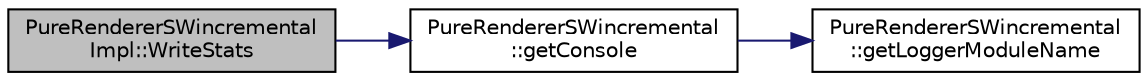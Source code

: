 digraph "PureRendererSWincrementalImpl::WriteStats"
{
 // LATEX_PDF_SIZE
  edge [fontname="Helvetica",fontsize="10",labelfontname="Helvetica",labelfontsize="10"];
  node [fontname="Helvetica",fontsize="10",shape=record];
  rankdir="LR";
  Node1 [label="PureRendererSWincremental\lImpl::WriteStats",height=0.2,width=0.4,color="black", fillcolor="grey75", style="filled", fontcolor="black",tooltip="Writes \"Current Statistics\" and \"Last Frame Statistics\" to the console window."];
  Node1 -> Node2 [color="midnightblue",fontsize="10",style="solid",fontname="Helvetica"];
  Node2 [label="PureRendererSWincremental\l::getConsole",height=0.2,width=0.4,color="black", fillcolor="white", style="filled",URL="$class_pure_renderer_s_wincremental.html#acea21e565743526b85cd03e5571c3010",tooltip="Returns access to console preset with logger module name as this class."];
  Node2 -> Node3 [color="midnightblue",fontsize="10",style="solid",fontname="Helvetica"];
  Node3 [label="PureRendererSWincremental\l::getLoggerModuleName",height=0.2,width=0.4,color="black", fillcolor="white", style="filled",URL="$class_pure_renderer_s_wincremental.html#a71cc5be78aa684df73628ecc6f9570b0",tooltip="Returns the logger module name of this class."];
}
